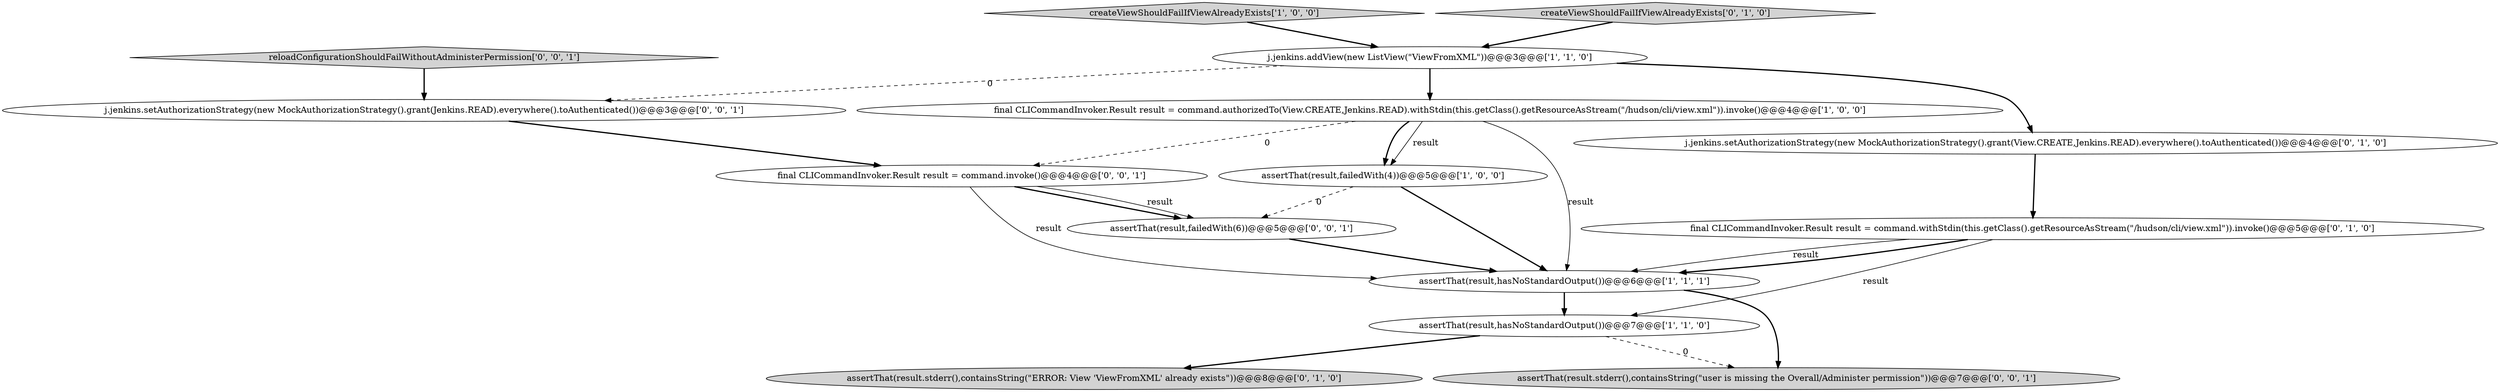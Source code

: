 digraph {
10 [style = filled, label = "j.jenkins.setAuthorizationStrategy(new MockAuthorizationStrategy().grant(Jenkins.READ).everywhere().toAuthenticated())@@@3@@@['0', '0', '1']", fillcolor = white, shape = ellipse image = "AAA0AAABBB3BBB"];
12 [style = filled, label = "final CLICommandInvoker.Result result = command.invoke()@@@4@@@['0', '0', '1']", fillcolor = white, shape = ellipse image = "AAA0AAABBB3BBB"];
3 [style = filled, label = "createViewShouldFailIfViewAlreadyExists['1', '0', '0']", fillcolor = lightgray, shape = diamond image = "AAA0AAABBB1BBB"];
8 [style = filled, label = "j.jenkins.setAuthorizationStrategy(new MockAuthorizationStrategy().grant(View.CREATE,Jenkins.READ).everywhere().toAuthenticated())@@@4@@@['0', '1', '0']", fillcolor = white, shape = ellipse image = "AAA0AAABBB2BBB"];
11 [style = filled, label = "reloadConfigurationShouldFailWithoutAdministerPermission['0', '0', '1']", fillcolor = lightgray, shape = diamond image = "AAA0AAABBB3BBB"];
2 [style = filled, label = "assertThat(result,hasNoStandardOutput())@@@6@@@['1', '1', '1']", fillcolor = white, shape = ellipse image = "AAA0AAABBB1BBB"];
9 [style = filled, label = "assertThat(result.stderr(),containsString(\"ERROR: View 'ViewFromXML' already exists\"))@@@8@@@['0', '1', '0']", fillcolor = lightgray, shape = ellipse image = "AAA0AAABBB2BBB"];
14 [style = filled, label = "assertThat(result.stderr(),containsString(\"user is missing the Overall/Administer permission\"))@@@7@@@['0', '0', '1']", fillcolor = lightgray, shape = ellipse image = "AAA0AAABBB3BBB"];
1 [style = filled, label = "j.jenkins.addView(new ListView(\"ViewFromXML\"))@@@3@@@['1', '1', '0']", fillcolor = white, shape = ellipse image = "AAA0AAABBB1BBB"];
0 [style = filled, label = "final CLICommandInvoker.Result result = command.authorizedTo(View.CREATE,Jenkins.READ).withStdin(this.getClass().getResourceAsStream(\"/hudson/cli/view.xml\")).invoke()@@@4@@@['1', '0', '0']", fillcolor = white, shape = ellipse image = "AAA0AAABBB1BBB"];
13 [style = filled, label = "assertThat(result,failedWith(6))@@@5@@@['0', '0', '1']", fillcolor = white, shape = ellipse image = "AAA0AAABBB3BBB"];
7 [style = filled, label = "final CLICommandInvoker.Result result = command.withStdin(this.getClass().getResourceAsStream(\"/hudson/cli/view.xml\")).invoke()@@@5@@@['0', '1', '0']", fillcolor = white, shape = ellipse image = "AAA1AAABBB2BBB"];
6 [style = filled, label = "createViewShouldFailIfViewAlreadyExists['0', '1', '0']", fillcolor = lightgray, shape = diamond image = "AAA0AAABBB2BBB"];
5 [style = filled, label = "assertThat(result,failedWith(4))@@@5@@@['1', '0', '0']", fillcolor = white, shape = ellipse image = "AAA0AAABBB1BBB"];
4 [style = filled, label = "assertThat(result,hasNoStandardOutput())@@@7@@@['1', '1', '0']", fillcolor = white, shape = ellipse image = "AAA0AAABBB1BBB"];
5->2 [style = bold, label=""];
0->12 [style = dashed, label="0"];
4->14 [style = dashed, label="0"];
5->13 [style = dashed, label="0"];
2->4 [style = bold, label=""];
7->4 [style = solid, label="result"];
1->8 [style = bold, label=""];
12->2 [style = solid, label="result"];
7->2 [style = solid, label="result"];
0->5 [style = solid, label="result"];
3->1 [style = bold, label=""];
12->13 [style = bold, label=""];
10->12 [style = bold, label=""];
11->10 [style = bold, label=""];
0->2 [style = solid, label="result"];
4->9 [style = bold, label=""];
1->10 [style = dashed, label="0"];
12->13 [style = solid, label="result"];
8->7 [style = bold, label=""];
2->14 [style = bold, label=""];
0->5 [style = bold, label=""];
13->2 [style = bold, label=""];
6->1 [style = bold, label=""];
1->0 [style = bold, label=""];
7->2 [style = bold, label=""];
}
